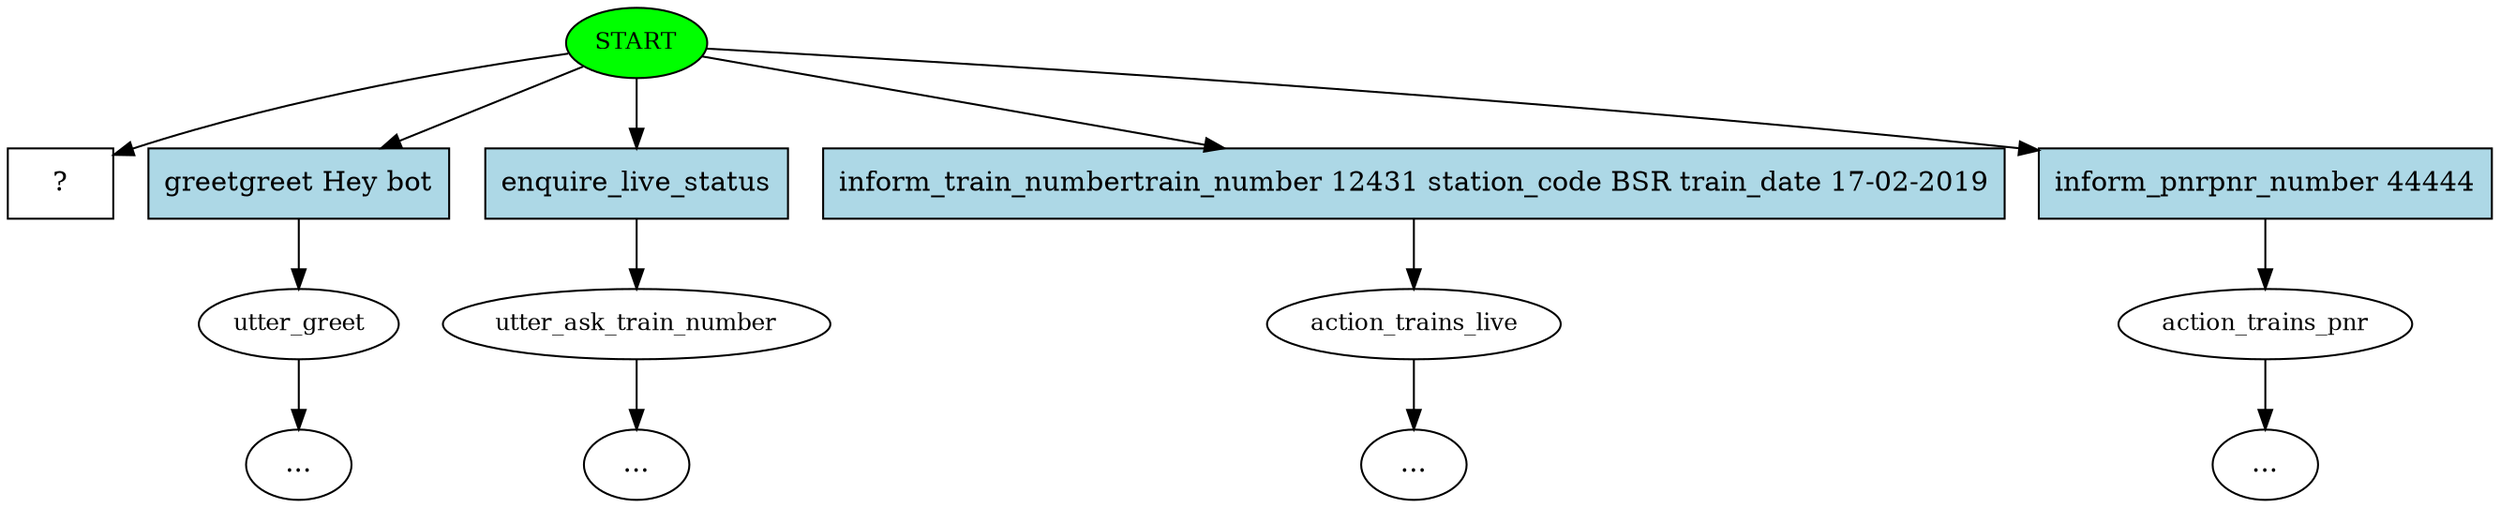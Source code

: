 digraph  {
0 [class="start active", fillcolor=green, fontsize=12, label=START, style=filled];
1 [class="", fontsize=12, label=utter_greet];
2 [class="", fontsize=12, label=utter_ask_train_number];
"-4" [class=ellipsis, label="..."];
15 [class="", fontsize=12, label=action_trains_live];
"-17" [class=ellipsis, label="..."];
16 [class="", fontsize=12, label=action_trains_pnr];
"-18" [class=ellipsis, label="..."];
"-29" [class=ellipsis, label="..."];
28 [class="intent dashed active", label="  ?  ", shape=rect];
29 [class=intent, fillcolor=lightblue, label="greetgreet Hey bot", shape=rect, style=filled];
30 [class=intent, fillcolor=lightblue, label=enquire_live_status, shape=rect, style=filled];
31 [class=intent, fillcolor=lightblue, label="inform_train_numbertrain_number 12431 station_code BSR train_date 17-02-2019", shape=rect, style=filled];
32 [class=intent, fillcolor=lightblue, label="inform_pnrpnr_number 44444", shape=rect, style=filled];
0 -> 28  [class=active, key=NONE, label=""];
0 -> 29  [class="", key=0];
0 -> 30  [class="", key=0];
0 -> 31  [class="", key=0];
0 -> 32  [class="", key=0];
1 -> "-29"  [class="", key=NONE, label=""];
2 -> "-4"  [class="", key=NONE, label=""];
15 -> "-17"  [class="", key=NONE, label=""];
16 -> "-18"  [class="", key=NONE, label=""];
29 -> 1  [class="", key=0];
30 -> 2  [class="", key=0];
31 -> 15  [class="", key=0];
32 -> 16  [class="", key=0];
}

